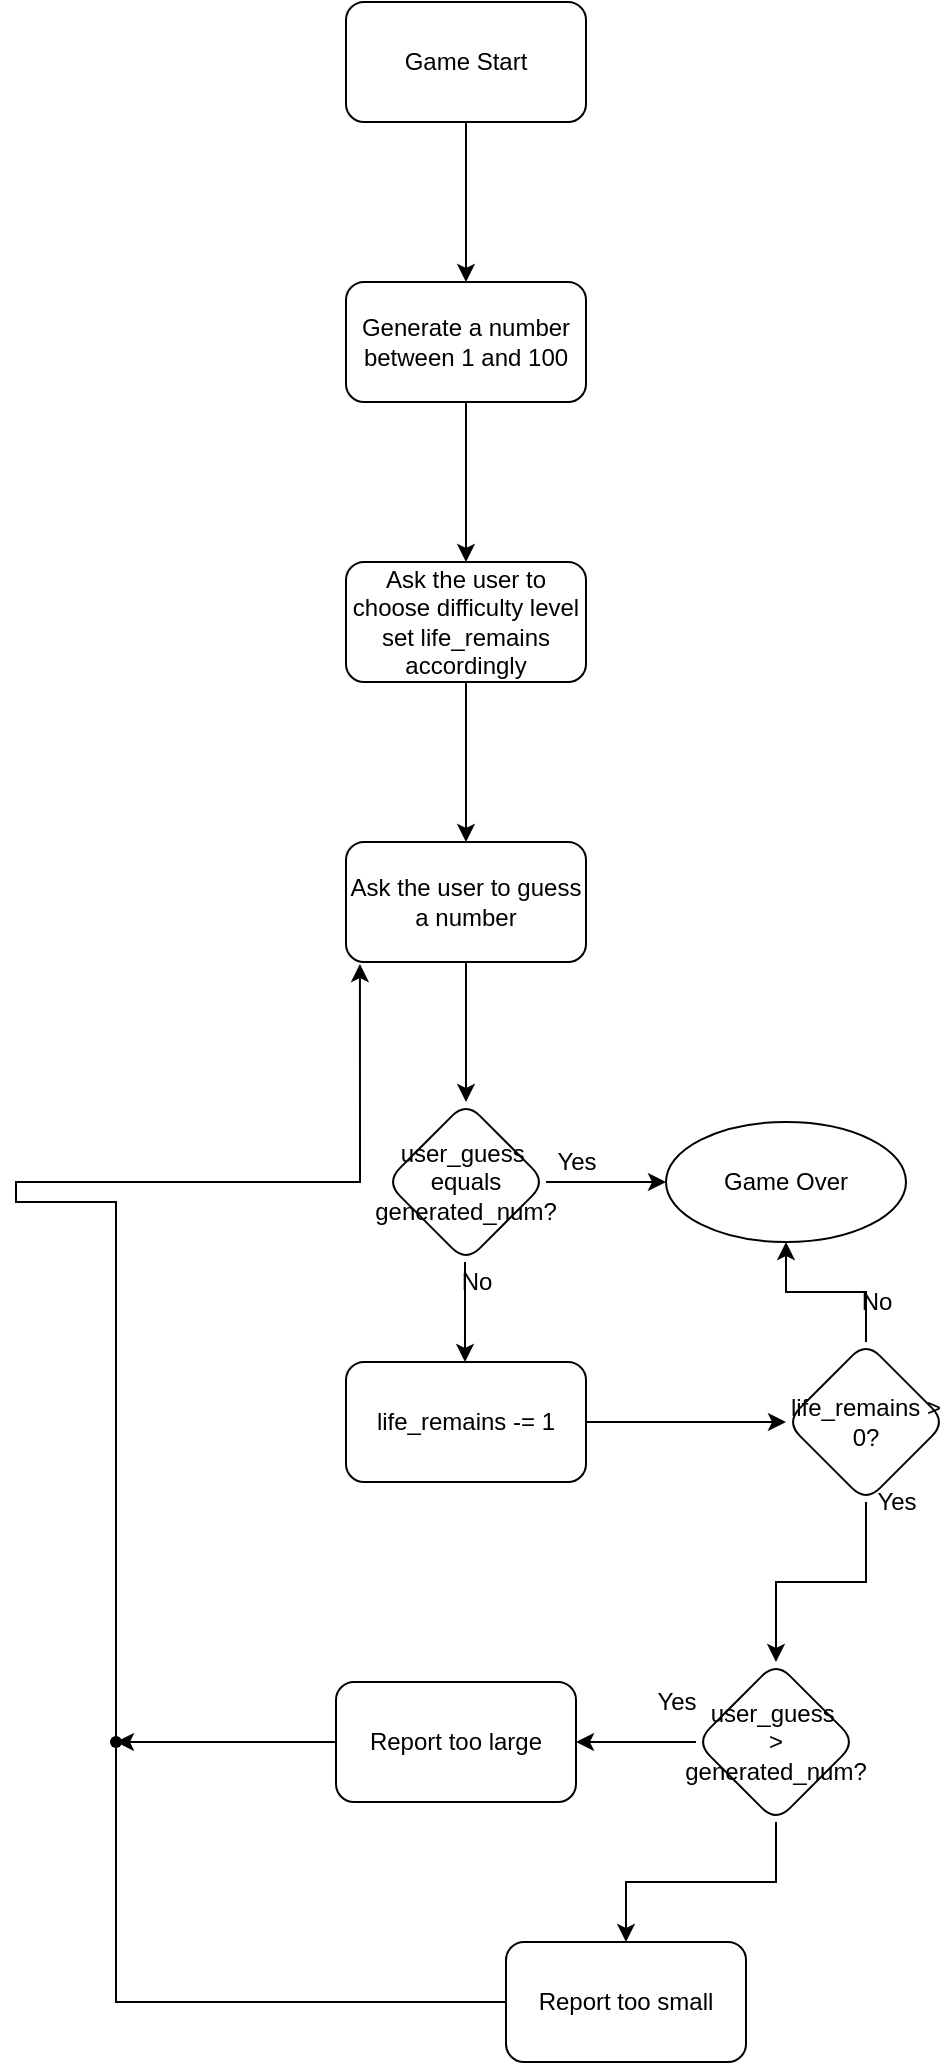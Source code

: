 <mxfile version="16.5.1" type="device"><diagram id="X7OGp58fdTcceqAPE1Lv" name="Page-1"><mxGraphModel dx="2011" dy="1382" grid="1" gridSize="10" guides="1" tooltips="1" connect="1" arrows="1" fold="1" page="1" pageScale="1" pageWidth="850" pageHeight="1100" math="0" shadow="0"><root><mxCell id="0"/><mxCell id="1" parent="0"/><mxCell id="KJ8Qu_PrTanWIELOSlbA-3" value="" style="edgeStyle=orthogonalEdgeStyle;rounded=0;orthogonalLoop=1;jettySize=auto;html=1;" edge="1" parent="1" source="KJ8Qu_PrTanWIELOSlbA-1" target="KJ8Qu_PrTanWIELOSlbA-2"><mxGeometry relative="1" as="geometry"/></mxCell><mxCell id="KJ8Qu_PrTanWIELOSlbA-1" value="Game Start" style="rounded=1;whiteSpace=wrap;html=1;" vertex="1" parent="1"><mxGeometry x="305" y="20" width="120" height="60" as="geometry"/></mxCell><mxCell id="KJ8Qu_PrTanWIELOSlbA-5" value="" style="edgeStyle=orthogonalEdgeStyle;rounded=0;orthogonalLoop=1;jettySize=auto;html=1;" edge="1" parent="1" source="KJ8Qu_PrTanWIELOSlbA-2" target="KJ8Qu_PrTanWIELOSlbA-4"><mxGeometry relative="1" as="geometry"/></mxCell><mxCell id="KJ8Qu_PrTanWIELOSlbA-2" value="Generate a number between 1 and 100" style="whiteSpace=wrap;html=1;rounded=1;" vertex="1" parent="1"><mxGeometry x="305" y="160" width="120" height="60" as="geometry"/></mxCell><mxCell id="KJ8Qu_PrTanWIELOSlbA-7" value="" style="edgeStyle=orthogonalEdgeStyle;rounded=0;orthogonalLoop=1;jettySize=auto;html=1;" edge="1" parent="1" source="KJ8Qu_PrTanWIELOSlbA-4" target="KJ8Qu_PrTanWIELOSlbA-6"><mxGeometry relative="1" as="geometry"/></mxCell><mxCell id="KJ8Qu_PrTanWIELOSlbA-4" value="Ask the user to choose difficulty level&lt;br&gt;set life_remains accordingly" style="whiteSpace=wrap;html=1;rounded=1;" vertex="1" parent="1"><mxGeometry x="305" y="300" width="120" height="60" as="geometry"/></mxCell><mxCell id="KJ8Qu_PrTanWIELOSlbA-9" value="" style="edgeStyle=orthogonalEdgeStyle;rounded=0;orthogonalLoop=1;jettySize=auto;html=1;" edge="1" parent="1" source="KJ8Qu_PrTanWIELOSlbA-6" target="KJ8Qu_PrTanWIELOSlbA-8"><mxGeometry relative="1" as="geometry"/></mxCell><mxCell id="KJ8Qu_PrTanWIELOSlbA-6" value="Ask the user to guess a number" style="whiteSpace=wrap;html=1;rounded=1;" vertex="1" parent="1"><mxGeometry x="305" y="440" width="120" height="60" as="geometry"/></mxCell><mxCell id="KJ8Qu_PrTanWIELOSlbA-11" value="" style="edgeStyle=orthogonalEdgeStyle;rounded=0;orthogonalLoop=1;jettySize=auto;html=1;" edge="1" parent="1" source="KJ8Qu_PrTanWIELOSlbA-8" target="KJ8Qu_PrTanWIELOSlbA-10"><mxGeometry relative="1" as="geometry"/></mxCell><mxCell id="KJ8Qu_PrTanWIELOSlbA-8" value="user_guess&amp;nbsp;&lt;br&gt;equals&lt;br&gt;generated_num?" style="rhombus;whiteSpace=wrap;html=1;rounded=1;" vertex="1" parent="1"><mxGeometry x="325" y="570" width="80" height="80" as="geometry"/></mxCell><mxCell id="KJ8Qu_PrTanWIELOSlbA-10" value="Game Over" style="ellipse;whiteSpace=wrap;html=1;rounded=1;" vertex="1" parent="1"><mxGeometry x="465" y="580" width="120" height="60" as="geometry"/></mxCell><mxCell id="KJ8Qu_PrTanWIELOSlbA-12" value="Yes" style="text;html=1;align=center;verticalAlign=middle;resizable=0;points=[];autosize=1;strokeColor=none;fillColor=none;" vertex="1" parent="1"><mxGeometry x="400" y="590" width="40" height="20" as="geometry"/></mxCell><mxCell id="KJ8Qu_PrTanWIELOSlbA-25" value="" style="edgeStyle=orthogonalEdgeStyle;rounded=0;orthogonalLoop=1;jettySize=auto;html=1;" edge="1" parent="1" source="KJ8Qu_PrTanWIELOSlbA-13" target="KJ8Qu_PrTanWIELOSlbA-24"><mxGeometry relative="1" as="geometry"/></mxCell><mxCell id="KJ8Qu_PrTanWIELOSlbA-28" value="" style="edgeStyle=orthogonalEdgeStyle;rounded=0;orthogonalLoop=1;jettySize=auto;html=1;" edge="1" parent="1" source="KJ8Qu_PrTanWIELOSlbA-13" target="KJ8Qu_PrTanWIELOSlbA-27"><mxGeometry relative="1" as="geometry"/></mxCell><mxCell id="KJ8Qu_PrTanWIELOSlbA-13" value="user_guess&amp;nbsp;&lt;br&gt;&amp;gt;&lt;br&gt;generated_num?" style="rhombus;whiteSpace=wrap;html=1;rounded=1;" vertex="1" parent="1"><mxGeometry x="480" y="850" width="80" height="80" as="geometry"/></mxCell><mxCell id="KJ8Qu_PrTanWIELOSlbA-15" value="No" style="text;html=1;align=center;verticalAlign=middle;resizable=0;points=[];autosize=1;strokeColor=none;fillColor=none;" vertex="1" parent="1"><mxGeometry x="355" y="650" width="30" height="20" as="geometry"/></mxCell><mxCell id="KJ8Qu_PrTanWIELOSlbA-16" value="" style="endArrow=classic;html=1;rounded=0;" edge="1" parent="1"><mxGeometry width="50" height="50" relative="1" as="geometry"><mxPoint x="364.5" y="650" as="sourcePoint"/><mxPoint x="364.5" y="700" as="targetPoint"/></mxGeometry></mxCell><mxCell id="KJ8Qu_PrTanWIELOSlbA-19" value="" style="edgeStyle=orthogonalEdgeStyle;rounded=0;orthogonalLoop=1;jettySize=auto;html=1;" edge="1" parent="1" source="KJ8Qu_PrTanWIELOSlbA-17" target="KJ8Qu_PrTanWIELOSlbA-18"><mxGeometry relative="1" as="geometry"/></mxCell><mxCell id="KJ8Qu_PrTanWIELOSlbA-17" value="life_remains -= 1" style="rounded=1;whiteSpace=wrap;html=1;" vertex="1" parent="1"><mxGeometry x="305" y="700" width="120" height="60" as="geometry"/></mxCell><mxCell id="KJ8Qu_PrTanWIELOSlbA-20" value="" style="edgeStyle=orthogonalEdgeStyle;rounded=0;orthogonalLoop=1;jettySize=auto;html=1;" edge="1" parent="1" source="KJ8Qu_PrTanWIELOSlbA-18" target="KJ8Qu_PrTanWIELOSlbA-10"><mxGeometry relative="1" as="geometry"/></mxCell><mxCell id="KJ8Qu_PrTanWIELOSlbA-22" value="" style="edgeStyle=orthogonalEdgeStyle;rounded=0;orthogonalLoop=1;jettySize=auto;html=1;" edge="1" parent="1" source="KJ8Qu_PrTanWIELOSlbA-18" target="KJ8Qu_PrTanWIELOSlbA-13"><mxGeometry relative="1" as="geometry"/></mxCell><mxCell id="KJ8Qu_PrTanWIELOSlbA-18" value="life_remains &amp;gt; 0?" style="rhombus;whiteSpace=wrap;html=1;rounded=1;" vertex="1" parent="1"><mxGeometry x="525" y="690" width="80" height="80" as="geometry"/></mxCell><mxCell id="KJ8Qu_PrTanWIELOSlbA-21" value="No" style="text;html=1;align=center;verticalAlign=middle;resizable=0;points=[];autosize=1;strokeColor=none;fillColor=none;" vertex="1" parent="1"><mxGeometry x="555" y="660" width="30" height="20" as="geometry"/></mxCell><mxCell id="KJ8Qu_PrTanWIELOSlbA-23" value="Yes" style="text;html=1;align=center;verticalAlign=middle;resizable=0;points=[];autosize=1;strokeColor=none;fillColor=none;" vertex="1" parent="1"><mxGeometry x="560" y="760" width="40" height="20" as="geometry"/></mxCell><mxCell id="KJ8Qu_PrTanWIELOSlbA-32" value="" style="edgeStyle=orthogonalEdgeStyle;rounded=0;orthogonalLoop=1;jettySize=auto;html=1;" edge="1" parent="1" source="KJ8Qu_PrTanWIELOSlbA-24" target="KJ8Qu_PrTanWIELOSlbA-31"><mxGeometry relative="1" as="geometry"/></mxCell><mxCell id="KJ8Qu_PrTanWIELOSlbA-24" value="Report too large" style="whiteSpace=wrap;html=1;rounded=1;" vertex="1" parent="1"><mxGeometry x="300" y="860" width="120" height="60" as="geometry"/></mxCell><mxCell id="KJ8Qu_PrTanWIELOSlbA-26" value="Yes" style="text;html=1;align=center;verticalAlign=middle;resizable=0;points=[];autosize=1;strokeColor=none;fillColor=none;" vertex="1" parent="1"><mxGeometry x="450" y="860" width="40" height="20" as="geometry"/></mxCell><mxCell id="KJ8Qu_PrTanWIELOSlbA-30" value="" style="edgeStyle=orthogonalEdgeStyle;rounded=0;orthogonalLoop=1;jettySize=auto;html=1;entryX=0.058;entryY=1.017;entryDx=0;entryDy=0;entryPerimeter=0;" edge="1" parent="1" source="KJ8Qu_PrTanWIELOSlbA-27" target="KJ8Qu_PrTanWIELOSlbA-6"><mxGeometry relative="1" as="geometry"><mxPoint x="210" y="390" as="targetPoint"/><Array as="points"><mxPoint x="190" y="1020"/><mxPoint x="190" y="620"/><mxPoint x="140" y="620"/><mxPoint x="140" y="610"/><mxPoint x="312" y="610"/></Array></mxGeometry></mxCell><mxCell id="KJ8Qu_PrTanWIELOSlbA-27" value="Report too small" style="whiteSpace=wrap;html=1;rounded=1;" vertex="1" parent="1"><mxGeometry x="385" y="990" width="120" height="60" as="geometry"/></mxCell><mxCell id="KJ8Qu_PrTanWIELOSlbA-31" value="" style="shape=waypoint;sketch=0;size=6;pointerEvents=1;points=[];fillColor=default;resizable=0;rotatable=0;perimeter=centerPerimeter;snapToPoint=1;rounded=1;" vertex="1" parent="1"><mxGeometry x="170" y="870" width="40" height="40" as="geometry"/></mxCell></root></mxGraphModel></diagram></mxfile>